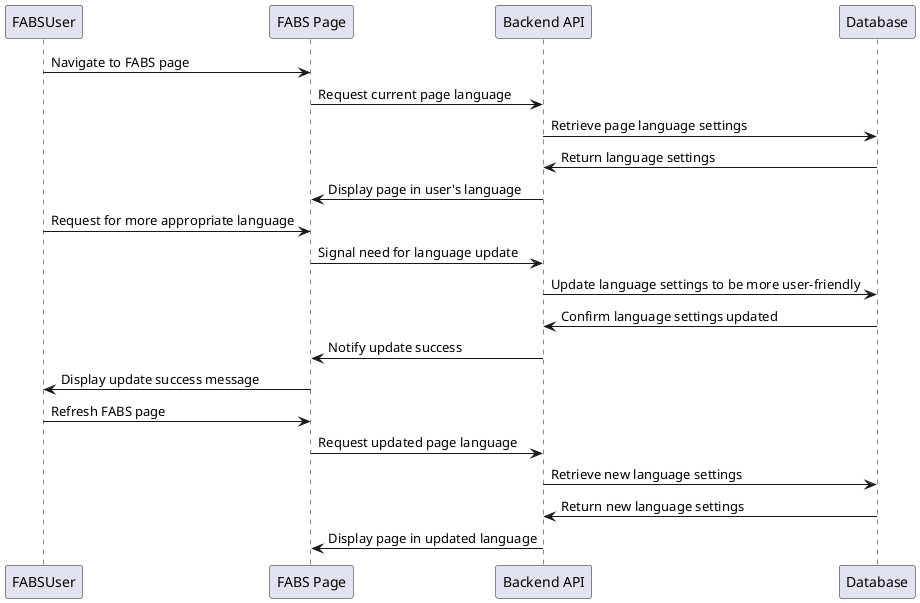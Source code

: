 @startuml
participant FABSUser as User
participant "FABS Page" as FABS
participant "Backend API" as Backend
participant "Database" as DB

User -> FABS : Navigate to FABS page
FABS -> Backend : Request current page language
Backend -> DB : Retrieve page language settings
DB -> Backend : Return language settings
Backend -> FABS : Display page in user's language
User -> FABS : Request for more appropriate language
FABS -> Backend : Signal need for language update
Backend -> DB : Update language settings to be more user-friendly
DB -> Backend : Confirm language settings updated
Backend -> FABS : Notify update success
FABS -> User : Display update success message
User -> FABS : Refresh FABS page
FABS -> Backend : Request updated page language
Backend -> DB : Retrieve new language settings
DB -> Backend : Return new language settings
Backend -> FABS : Display page in updated language
@enduml